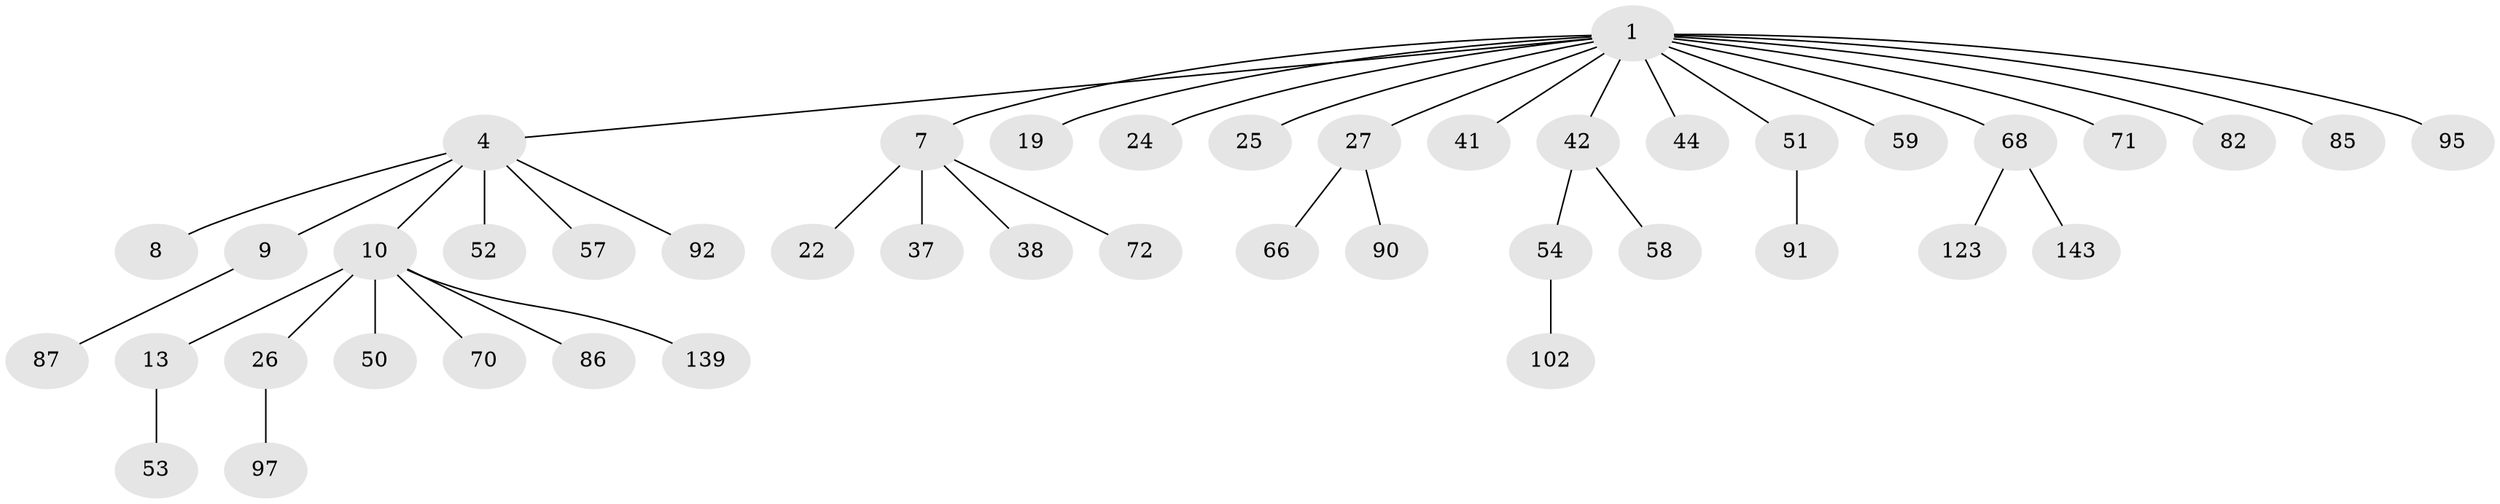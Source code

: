 // original degree distribution, {5: 0.04081632653061224, 4: 0.08163265306122448, 3: 0.08843537414965986, 9: 0.013605442176870748, 2: 0.2585034013605442, 1: 0.5102040816326531, 6: 0.006802721088435374}
// Generated by graph-tools (version 1.1) at 2025/19/03/04/25 18:19:04]
// undirected, 44 vertices, 43 edges
graph export_dot {
graph [start="1"]
  node [color=gray90,style=filled];
  1 [super="+17+6+2+34+3"];
  4 [super="+5+122"];
  7 [super="+21+99+114"];
  8 [super="+74+121+20+61"];
  9 [super="+16+60+130+62"];
  10 [super="+80+76+96+11+136+117+14+83"];
  13 [super="+110+48+94"];
  19 [super="+109+100"];
  22;
  24 [super="+101+39+33"];
  25;
  26 [super="+31"];
  27 [super="+63+77+49"];
  37 [super="+65"];
  38 [super="+103+105"];
  41;
  42 [super="+43"];
  44 [super="+120"];
  50 [super="+146"];
  51 [super="+89"];
  52;
  53;
  54 [super="+93+55"];
  57 [super="+111"];
  58;
  59 [super="+67"];
  66;
  68 [super="+69"];
  70 [super="+81"];
  71 [super="+119"];
  72;
  82;
  85 [super="+112+98"];
  86;
  87;
  90;
  91 [super="+116+107+115+104"];
  92;
  95 [super="+147"];
  97;
  102;
  123;
  139;
  143;
  1 -- 68;
  1 -- 19;
  1 -- 25;
  1 -- 4;
  1 -- 7;
  1 -- 71;
  1 -- 27;
  1 -- 41;
  1 -- 42;
  1 -- 44;
  1 -- 82;
  1 -- 51;
  1 -- 85;
  1 -- 24;
  1 -- 59;
  1 -- 95;
  4 -- 52;
  4 -- 8;
  4 -- 9;
  4 -- 10;
  4 -- 92;
  4 -- 57;
  7 -- 37;
  7 -- 38;
  7 -- 72;
  7 -- 22;
  9 -- 87;
  10 -- 139;
  10 -- 86;
  10 -- 26;
  10 -- 13;
  10 -- 50;
  10 -- 70;
  13 -- 53;
  26 -- 97;
  27 -- 66;
  27 -- 90;
  42 -- 58;
  42 -- 54;
  51 -- 91;
  54 -- 102;
  68 -- 123;
  68 -- 143;
}
